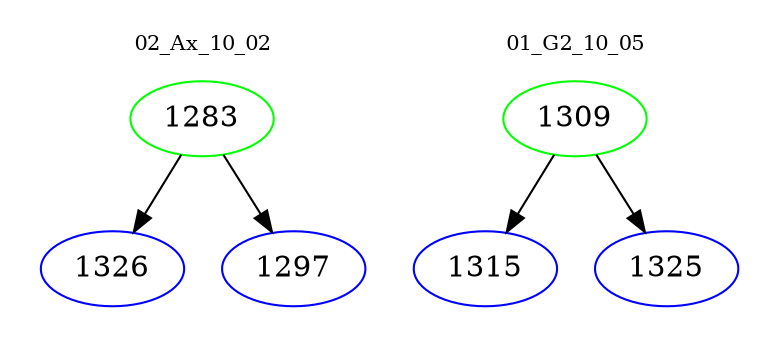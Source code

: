 digraph{
subgraph cluster_0 {
color = white
label = "02_Ax_10_02";
fontsize=10;
T0_1283 [label="1283", color="green"]
T0_1283 -> T0_1326 [color="black"]
T0_1326 [label="1326", color="blue"]
T0_1283 -> T0_1297 [color="black"]
T0_1297 [label="1297", color="blue"]
}
subgraph cluster_1 {
color = white
label = "01_G2_10_05";
fontsize=10;
T1_1309 [label="1309", color="green"]
T1_1309 -> T1_1315 [color="black"]
T1_1315 [label="1315", color="blue"]
T1_1309 -> T1_1325 [color="black"]
T1_1325 [label="1325", color="blue"]
}
}
